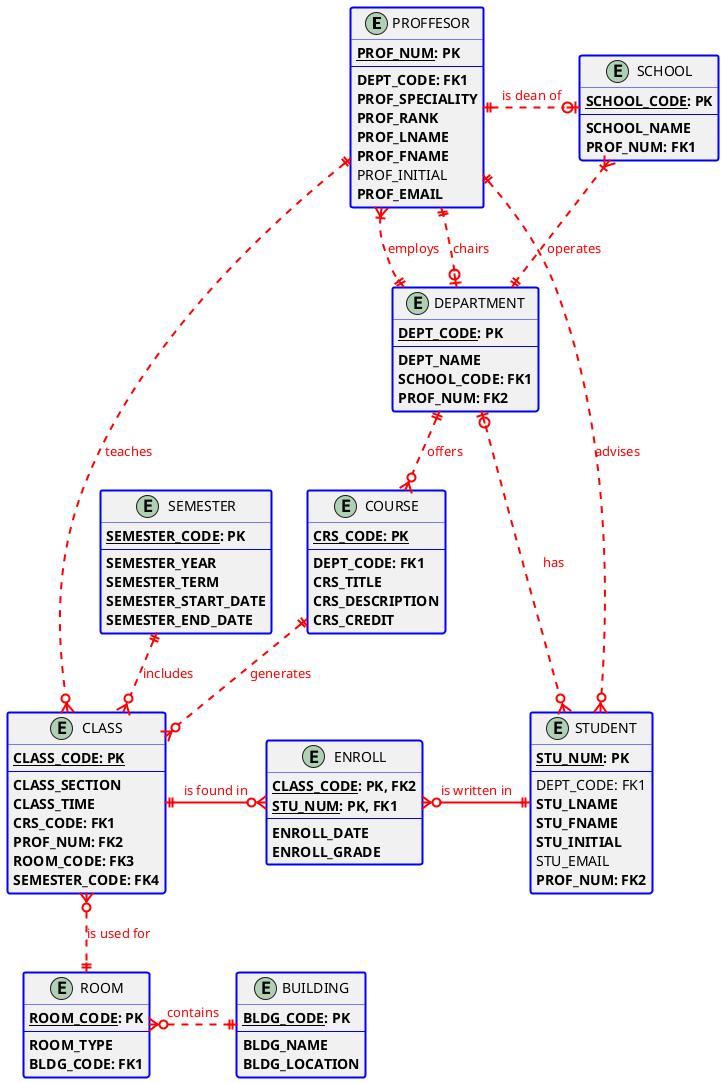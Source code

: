 @startuml INDZ task 5 ** Variant 2

skinparam class {
ArrowColor red
BorderColor blue
}

entity PROFFESOR ##[bold]{
   **<u>PROF_NUM</u>: PK**
  --
   **DEPT_CODE: FK1**
   **PROF_SPECIALITY**
   **PROF_RANK**
   **PROF_LNAME**
   **PROF_FNAME**
   PROF_INITIAL
   **PROF_EMAIL**
}

entity CLASS ##[bold]{
  **<u>CLASS_CODE: PK</u>**
  --
  **CLASS_SECTION**
  **CLASS_TIME**
  **CRS_CODE: FK1**
  **PROF_NUM: FK2**
  **ROOM_CODE: FK3**
  **SEMESTER_CODE: FK4**  
}

entity SEMESTER ##[bold]{
  **<u>SEMESTER_CODE</u>: PK**
  --
  **SEMESTER_YEAR**
  **SEMESTER_TERM**
  **SEMESTER_START_DATE**
  **SEMESTER_END_DATE**
}

entity SCHOOL ##[bold]{
  **<u>SCHOOL_CODE</u>: PK**
  --
  **SCHOOL_NAME**
  **PROF_NUM: FK1**
}

entity DEPARTMENT ##[bold]{
  **<u>DEPT_CODE</u>: PK**
  --
  **DEPT_NAME**
  **SCHOOL_CODE: FK1**
  **PROF_NUM: FK2**
}

entity COURSE ##[bold]{
  **<u>CRS_CODE: PK</u>**
  --
  **DEPT_CODE: FK1**
  **CRS_TITLE**
  **CRS_DESCRIPTION**
  **CRS_CREDIT**
}

entity STUDENT ##[bold]{
  **<u>STU_NUM</u>: PK**
  --
  DEPT_CODE: FK1
  **STU_LNAME**
  **STU_FNAME**
  **STU_INITIAL**
  STU_EMAIL
  **PROF_NUM: FK2**
}

entity ENROLL ##[bold]{
  **<u>CLASS_CODE</u>: PK, FK2**
  **<u>STU_NUM</u>: PK, FK1**
  --
  **ENROLL_DATE**
  **ENROLL_GRADE**
}

entity ROOM ##[bold]{
  **<u>ROOM_CODE</u>: PK**
  --
  **ROOM_TYPE**
  **BLDG_CODE: FK1**
}

entity BUILDING ##[bold]{
  **<u>BLDG_CODE</u>: PK**
  --
  **BLDG_NAME**
  **BLDG_LOCATION**
}

PROFFESOR ||.[#red,dashed,thickness=2].o{ CLASS #text:red; : teaches
SEMESTER ||.[#red,dashed,thickness=2].o{ CLASS #text:red : includes
COURSE ||.[#red,dashed,thickness=2].o{ CLASS #text:red : generates
ROOM ||.[#red,dashed,thickness=2]up.o{ CLASS #text:red : is used for
CLASS ||-[#red,thickness=2]right-o{ ENROLL #text:red : is found in
PROFFESOR ||.[#red,dashed,thickness=2].o{ STUDENT #text:red : advises
DEPARTMENT |o.[#red,dashed,thickness=2].o{ STUDENT #text:red : has
STUDENT ||-[#red,thickness=2]left-o{ ENROLL #text:red : is written in
BUILDING ||.[#red,dashed,thickness=2]left.o{ ROOM #text:red : contains
SCHOOL |o.[#red,dashed,thickness=2]left.|| PROFFESOR #text:red : is dean of
DEPARTMENT |o.[#red,dashed,thickness=2].|| PROFFESOR #text:red : chairs
PROFFESOR }|.[#red,dashed,thickness=2].|| DEPARTMENT #text:red : employs
SCHOOL  }|.[#red,dashed,thickness=2].|| DEPARTMENT #text:red : operates
DEPARTMENT ||.[#red,dashed,thickness=2].o{ COURSE #text:red : offers

@enduml
